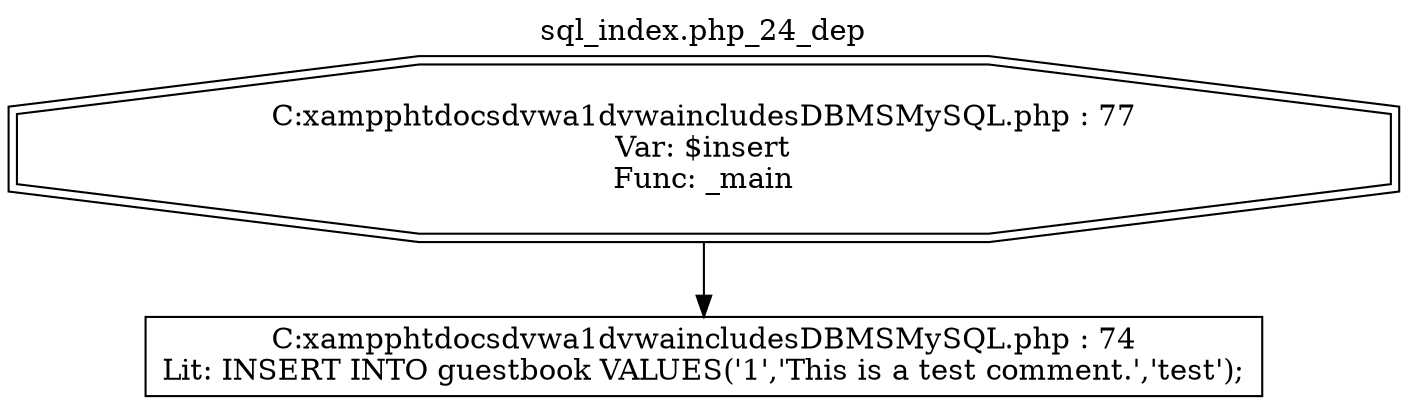 digraph cfg {
  label="sql_index.php_24_dep";
  labelloc=t;
  n1 [shape=doubleoctagon, label="C:\xampp\htdocs\dvwa1\dvwa\includes\DBMS\MySQL.php : 77\nVar: $insert\nFunc: _main\n"];
  n2 [shape=box, label="C:\xampp\htdocs\dvwa1\dvwa\includes\DBMS\MySQL.php : 74\nLit: INSERT INTO guestbook VALUES('1','This is a test comment.','test');\n"];
  n1 -> n2;
}
